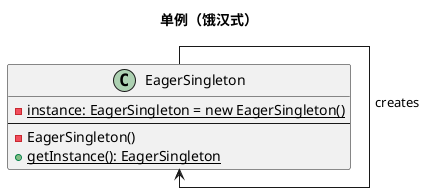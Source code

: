@startuml
skinparam linetype ortho

title 单例（饿汉式）

class EagerSingleton {
    - {static} instance: EagerSingleton = new EagerSingleton()
    --
    - EagerSingleton()
    + {static} getInstance(): EagerSingleton
}
EagerSingleton --> EagerSingleton: creates
@enduml

@startuml
skinparam linetype ortho

title 单例（懒汉式）

class LazySingleton {
    - {static} instance: LazySingleton = null
    --
    - LazySingleton()
    + {static} getInstance(): LazySingleton
}
LazySingleton --> LazySingleton: creates
@enduml